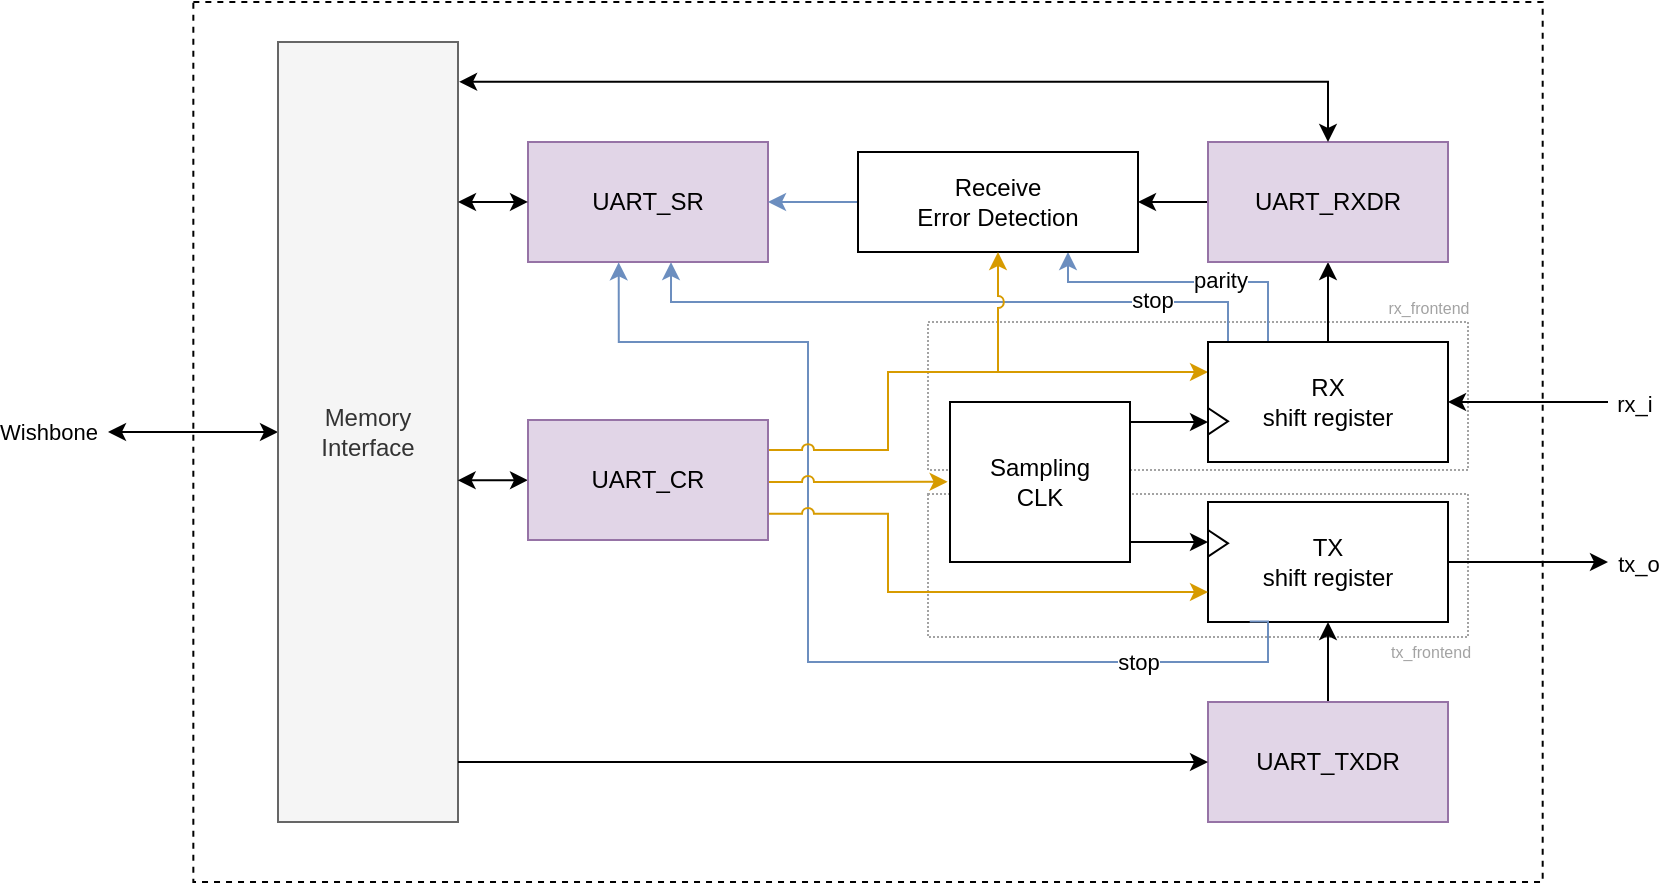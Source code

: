 <mxfile version="24.2.5" type="device">
  <diagram name="Page-1" id="rqeI4bz0073TpchQa5EF">
    <mxGraphModel dx="1561" dy="469" grid="1" gridSize="10" guides="1" tooltips="1" connect="1" arrows="1" fold="1" page="1" pageScale="1" pageWidth="827" pageHeight="1169" math="0" shadow="0">
      <root>
        <mxCell id="0" />
        <mxCell id="1" parent="0" />
        <mxCell id="nWX88Dg5WMm65u74RRdH-51" value="" style="rounded=0;whiteSpace=wrap;html=1;dashed=1;" parent="1" vertex="1">
          <mxGeometry x="-67.33" y="50" width="674.67" height="440" as="geometry" />
        </mxCell>
        <mxCell id="tIn1uJBaHPCbLikrv39R-3" value="" style="rounded=0;whiteSpace=wrap;html=1;dashed=1;dashPattern=1 1;fillColor=none;strokeColor=#A3A3A3;" vertex="1" parent="1">
          <mxGeometry x="300" y="210" width="270" height="74" as="geometry" />
        </mxCell>
        <mxCell id="tIn1uJBaHPCbLikrv39R-6" value="" style="rounded=0;whiteSpace=wrap;html=1;dashed=1;dashPattern=1 1;fillColor=none;strokeColor=#A3A3A3;" vertex="1" parent="1">
          <mxGeometry x="300" y="296" width="270" height="71.5" as="geometry" />
        </mxCell>
        <mxCell id="nWX88Dg5WMm65u74RRdH-9" style="edgeStyle=orthogonalEdgeStyle;rounded=0;orthogonalLoop=1;jettySize=auto;html=1;endArrow=none;endFill=0;startArrow=classic;startFill=1;" parent="1" source="nWX88Dg5WMm65u74RRdH-3" edge="1">
          <mxGeometry relative="1" as="geometry">
            <mxPoint x="640" y="250" as="targetPoint" />
          </mxGeometry>
        </mxCell>
        <mxCell id="nWX88Dg5WMm65u74RRdH-47" value="rx_i" style="edgeLabel;html=1;align=center;verticalAlign=middle;resizable=0;points=[];" parent="nWX88Dg5WMm65u74RRdH-9" vertex="1" connectable="0">
          <mxGeometry x="0.464" y="1" relative="1" as="geometry">
            <mxPoint x="34" y="1" as="offset" />
          </mxGeometry>
        </mxCell>
        <mxCell id="nWX88Dg5WMm65u74RRdH-10" style="edgeStyle=orthogonalEdgeStyle;rounded=0;orthogonalLoop=1;jettySize=auto;html=1;entryX=0.5;entryY=1;entryDx=0;entryDy=0;" parent="1" source="nWX88Dg5WMm65u74RRdH-3" target="nWX88Dg5WMm65u74RRdH-5" edge="1">
          <mxGeometry relative="1" as="geometry" />
        </mxCell>
        <mxCell id="nWX88Dg5WMm65u74RRdH-54" style="edgeStyle=orthogonalEdgeStyle;rounded=0;orthogonalLoop=1;jettySize=auto;html=1;exitX=0.25;exitY=0;exitDx=0;exitDy=0;entryX=0.596;entryY=1.001;entryDx=0;entryDy=0;entryPerimeter=0;fillColor=#dae8fc;strokeColor=#6c8ebf;" parent="1" source="nWX88Dg5WMm65u74RRdH-3" target="nWX88Dg5WMm65u74RRdH-13" edge="1">
          <mxGeometry relative="1" as="geometry">
            <Array as="points">
              <mxPoint x="450" y="220" />
              <mxPoint x="450" y="200" />
              <mxPoint x="172" y="200" />
            </Array>
          </mxGeometry>
        </mxCell>
        <mxCell id="nWX88Dg5WMm65u74RRdH-58" value="stop" style="edgeLabel;html=1;align=center;verticalAlign=middle;resizable=0;points=[];" parent="nWX88Dg5WMm65u74RRdH-54" vertex="1" connectable="0">
          <mxGeometry x="-0.642" y="-1" relative="1" as="geometry">
            <mxPoint x="-18" as="offset" />
          </mxGeometry>
        </mxCell>
        <mxCell id="nWX88Dg5WMm65u74RRdH-65" style="rounded=0;orthogonalLoop=1;jettySize=auto;html=1;exitX=0;exitY=0.25;exitDx=0;exitDy=0;startArrow=classic;startFill=1;endArrow=none;endFill=0;fillColor=#ffe6cc;strokeColor=#d79b00;" parent="1" edge="1">
          <mxGeometry relative="1" as="geometry">
            <mxPoint x="330" y="235" as="targetPoint" />
            <mxPoint x="440" y="235" as="sourcePoint" />
          </mxGeometry>
        </mxCell>
        <mxCell id="tIn1uJBaHPCbLikrv39R-1" style="edgeStyle=orthogonalEdgeStyle;rounded=0;orthogonalLoop=1;jettySize=auto;html=1;exitX=0.25;exitY=0;exitDx=0;exitDy=0;entryX=0.75;entryY=1;entryDx=0;entryDy=0;fillColor=#dae8fc;strokeColor=#6c8ebf;" edge="1" parent="1" source="nWX88Dg5WMm65u74RRdH-3" target="nWX88Dg5WMm65u74RRdH-15">
          <mxGeometry relative="1" as="geometry">
            <Array as="points">
              <mxPoint x="470" y="190" />
              <mxPoint x="370" y="190" />
            </Array>
          </mxGeometry>
        </mxCell>
        <mxCell id="tIn1uJBaHPCbLikrv39R-2" value="parity" style="edgeLabel;html=1;align=center;verticalAlign=middle;resizable=0;points=[];" vertex="1" connectable="0" parent="tIn1uJBaHPCbLikrv39R-1">
          <mxGeometry x="-0.385" relative="1" as="geometry">
            <mxPoint x="-10" y="-1" as="offset" />
          </mxGeometry>
        </mxCell>
        <mxCell id="nWX88Dg5WMm65u74RRdH-3" value="RX&lt;div&gt;shift register&lt;/div&gt;" style="rounded=0;whiteSpace=wrap;html=1;" parent="1" vertex="1">
          <mxGeometry x="440" y="220" width="120" height="60" as="geometry" />
        </mxCell>
        <mxCell id="nWX88Dg5WMm65u74RRdH-8" style="edgeStyle=orthogonalEdgeStyle;rounded=0;orthogonalLoop=1;jettySize=auto;html=1;" parent="1" source="nWX88Dg5WMm65u74RRdH-4" edge="1">
          <mxGeometry relative="1" as="geometry">
            <mxPoint x="640" y="330" as="targetPoint" />
          </mxGeometry>
        </mxCell>
        <mxCell id="nWX88Dg5WMm65u74RRdH-46" value="tx_o" style="edgeLabel;html=1;align=center;verticalAlign=middle;resizable=0;points=[];" parent="nWX88Dg5WMm65u74RRdH-8" vertex="1" connectable="0">
          <mxGeometry x="0.275" y="1" relative="1" as="geometry">
            <mxPoint x="44" y="1" as="offset" />
          </mxGeometry>
        </mxCell>
        <mxCell id="nWX88Dg5WMm65u74RRdH-4" value="TX&lt;div&gt;shift register&lt;/div&gt;" style="rounded=0;whiteSpace=wrap;html=1;" parent="1" vertex="1">
          <mxGeometry x="440" y="300" width="120" height="60" as="geometry" />
        </mxCell>
        <mxCell id="nWX88Dg5WMm65u74RRdH-16" style="rounded=0;orthogonalLoop=1;jettySize=auto;html=1;entryX=1;entryY=0.5;entryDx=0;entryDy=0;" parent="1" source="nWX88Dg5WMm65u74RRdH-5" target="nWX88Dg5WMm65u74RRdH-15" edge="1">
          <mxGeometry relative="1" as="geometry" />
        </mxCell>
        <mxCell id="nWX88Dg5WMm65u74RRdH-5" value="&lt;div&gt;UART_RXDR&lt;/div&gt;" style="rounded=0;whiteSpace=wrap;html=1;fillColor=#e1d5e7;strokeColor=#9673a6;" parent="1" vertex="1">
          <mxGeometry x="440" y="120" width="120" height="60" as="geometry" />
        </mxCell>
        <mxCell id="nWX88Dg5WMm65u74RRdH-11" style="edgeStyle=orthogonalEdgeStyle;rounded=0;orthogonalLoop=1;jettySize=auto;html=1;entryX=0.5;entryY=1;entryDx=0;entryDy=0;" parent="1" source="nWX88Dg5WMm65u74RRdH-6" target="nWX88Dg5WMm65u74RRdH-4" edge="1">
          <mxGeometry relative="1" as="geometry" />
        </mxCell>
        <mxCell id="nWX88Dg5WMm65u74RRdH-6" value="&lt;div&gt;UART_TXDR&lt;/div&gt;" style="rounded=0;whiteSpace=wrap;html=1;fillColor=#e1d5e7;strokeColor=#9673a6;" parent="1" vertex="1">
          <mxGeometry x="440" y="400" width="120" height="60" as="geometry" />
        </mxCell>
        <mxCell id="nWX88Dg5WMm65u74RRdH-13" value="&lt;div&gt;UART_SR&lt;/div&gt;" style="rounded=0;whiteSpace=wrap;html=1;fillColor=#e1d5e7;strokeColor=#9673a6;" parent="1" vertex="1">
          <mxGeometry x="100" y="120" width="120" height="60" as="geometry" />
        </mxCell>
        <mxCell id="nWX88Dg5WMm65u74RRdH-37" style="edgeStyle=orthogonalEdgeStyle;rounded=0;orthogonalLoop=1;jettySize=auto;html=1;entryX=1;entryY=0.5;entryDx=0;entryDy=0;startArrow=none;startFill=0;fillColor=#dae8fc;strokeColor=#6c8ebf;" parent="1" source="nWX88Dg5WMm65u74RRdH-15" target="nWX88Dg5WMm65u74RRdH-13" edge="1">
          <mxGeometry relative="1" as="geometry" />
        </mxCell>
        <mxCell id="nWX88Dg5WMm65u74RRdH-15" value="Receive&lt;div&gt;Error Detection&lt;/div&gt;" style="rounded=0;whiteSpace=wrap;html=1;" parent="1" vertex="1">
          <mxGeometry x="265" y="125" width="140" height="50" as="geometry" />
        </mxCell>
        <mxCell id="nWX88Dg5WMm65u74RRdH-21" value="Sampling&lt;div&gt;CLK&lt;/div&gt;" style="rounded=0;whiteSpace=wrap;html=1;" parent="1" vertex="1">
          <mxGeometry x="311" y="250" width="90" height="80" as="geometry" />
        </mxCell>
        <mxCell id="nWX88Dg5WMm65u74RRdH-26" style="edgeStyle=orthogonalEdgeStyle;rounded=0;orthogonalLoop=1;jettySize=auto;html=1;exitX=1;exitY=0.25;exitDx=0;exitDy=0;" parent="1" source="nWX88Dg5WMm65u74RRdH-21" edge="1">
          <mxGeometry relative="1" as="geometry">
            <mxPoint x="440" y="260" as="targetPoint" />
            <Array as="points">
              <mxPoint x="405" y="260" />
              <mxPoint x="440" y="260" />
            </Array>
          </mxGeometry>
        </mxCell>
        <mxCell id="nWX88Dg5WMm65u74RRdH-27" style="edgeStyle=orthogonalEdgeStyle;rounded=0;orthogonalLoop=1;jettySize=auto;html=1;exitX=1;exitY=0.75;exitDx=0;exitDy=0;" parent="1" source="nWX88Dg5WMm65u74RRdH-21" edge="1">
          <mxGeometry relative="1" as="geometry">
            <mxPoint x="440" y="320" as="targetPoint" />
            <Array as="points">
              <mxPoint x="405" y="320" />
              <mxPoint x="439" y="320" />
            </Array>
          </mxGeometry>
        </mxCell>
        <mxCell id="nWX88Dg5WMm65u74RRdH-48" style="edgeStyle=orthogonalEdgeStyle;rounded=0;orthogonalLoop=1;jettySize=auto;html=1;startArrow=classic;startFill=1;" parent="1" source="nWX88Dg5WMm65u74RRdH-29" edge="1">
          <mxGeometry relative="1" as="geometry">
            <mxPoint x="-110" y="265" as="targetPoint" />
          </mxGeometry>
        </mxCell>
        <mxCell id="nWX88Dg5WMm65u74RRdH-49" value="Wishbone" style="edgeLabel;html=1;align=center;verticalAlign=middle;resizable=0;points=[];" parent="nWX88Dg5WMm65u74RRdH-48" vertex="1" connectable="0">
          <mxGeometry x="0.458" y="1" relative="1" as="geometry">
            <mxPoint x="-53" y="-2" as="offset" />
          </mxGeometry>
        </mxCell>
        <mxCell id="nWX88Dg5WMm65u74RRdH-29" value="Memory&lt;div&gt;Interface&lt;/div&gt;" style="rounded=0;whiteSpace=wrap;html=1;fillColor=#f5f5f5;fontColor=#333333;strokeColor=#666666;" parent="1" vertex="1">
          <mxGeometry x="-25" y="70" width="90" height="390" as="geometry" />
        </mxCell>
        <mxCell id="nWX88Dg5WMm65u74RRdH-30" style="edgeStyle=orthogonalEdgeStyle;rounded=0;orthogonalLoop=1;jettySize=auto;html=1;entryX=1.006;entryY=0.051;entryDx=0;entryDy=0;entryPerimeter=0;startArrow=classic;startFill=1;" parent="1" source="nWX88Dg5WMm65u74RRdH-5" target="nWX88Dg5WMm65u74RRdH-29" edge="1">
          <mxGeometry relative="1" as="geometry">
            <Array as="points">
              <mxPoint x="500" y="90" />
            </Array>
          </mxGeometry>
        </mxCell>
        <mxCell id="nWX88Dg5WMm65u74RRdH-33" style="edgeStyle=orthogonalEdgeStyle;rounded=0;orthogonalLoop=1;jettySize=auto;html=1;startArrow=classic;startFill=1;endArrow=none;endFill=0;" parent="1" source="nWX88Dg5WMm65u74RRdH-6" edge="1">
          <mxGeometry relative="1" as="geometry">
            <mxPoint x="70" y="430" as="targetPoint" />
            <Array as="points">
              <mxPoint x="65" y="430" />
            </Array>
          </mxGeometry>
        </mxCell>
        <mxCell id="nWX88Dg5WMm65u74RRdH-34" value="" style="triangle;whiteSpace=wrap;html=1;" parent="1" vertex="1">
          <mxGeometry x="440" y="253" width="10" height="13.33" as="geometry" />
        </mxCell>
        <mxCell id="nWX88Dg5WMm65u74RRdH-35" value="" style="triangle;whiteSpace=wrap;html=1;" parent="1" vertex="1">
          <mxGeometry x="440" y="314" width="10" height="13.33" as="geometry" />
        </mxCell>
        <mxCell id="nWX88Dg5WMm65u74RRdH-38" style="rounded=0;orthogonalLoop=1;jettySize=auto;html=1;entryX=1;entryY=0.205;entryDx=0;entryDy=0;entryPerimeter=0;startArrow=classic;startFill=1;" parent="1" source="nWX88Dg5WMm65u74RRdH-13" target="nWX88Dg5WMm65u74RRdH-29" edge="1">
          <mxGeometry relative="1" as="geometry">
            <mxPoint x="70" y="150" as="targetPoint" />
          </mxGeometry>
        </mxCell>
        <mxCell id="nWX88Dg5WMm65u74RRdH-39" style="rounded=0;orthogonalLoop=1;jettySize=auto;html=1;entryX=0.998;entryY=0.562;entryDx=0;entryDy=0;entryPerimeter=0;startArrow=classic;startFill=1;" parent="1" source="nWX88Dg5WMm65u74RRdH-14" target="nWX88Dg5WMm65u74RRdH-29" edge="1">
          <mxGeometry relative="1" as="geometry" />
        </mxCell>
        <mxCell id="nWX88Dg5WMm65u74RRdH-55" style="edgeStyle=orthogonalEdgeStyle;rounded=0;orthogonalLoop=1;jettySize=auto;html=1;exitX=0.174;exitY=0.995;exitDx=0;exitDy=0;entryX=0.378;entryY=1.003;entryDx=0;entryDy=0;entryPerimeter=0;exitPerimeter=0;fillColor=#dae8fc;strokeColor=#6c8ebf;" parent="1" source="nWX88Dg5WMm65u74RRdH-4" target="nWX88Dg5WMm65u74RRdH-13" edge="1">
          <mxGeometry relative="1" as="geometry">
            <Array as="points">
              <mxPoint x="470" y="360" />
              <mxPoint x="470" y="380" />
              <mxPoint x="240" y="380" />
              <mxPoint x="240" y="220" />
              <mxPoint x="145" y="220" />
            </Array>
          </mxGeometry>
        </mxCell>
        <mxCell id="nWX88Dg5WMm65u74RRdH-59" value="stop" style="edgeLabel;html=1;align=center;verticalAlign=middle;resizable=0;points=[];" parent="nWX88Dg5WMm65u74RRdH-55" vertex="1" connectable="0">
          <mxGeometry x="-0.752" relative="1" as="geometry">
            <mxPoint x="-26" as="offset" />
          </mxGeometry>
        </mxCell>
        <mxCell id="nWX88Dg5WMm65u74RRdH-41" style="edgeStyle=orthogonalEdgeStyle;rounded=0;orthogonalLoop=1;jettySize=auto;html=1;exitX=1;exitY=0.25;exitDx=0;exitDy=0;entryX=0.5;entryY=1;entryDx=0;entryDy=0;jumpStyle=arc;fillColor=#ffe6cc;strokeColor=#d79b00;" parent="1" source="nWX88Dg5WMm65u74RRdH-14" target="nWX88Dg5WMm65u74RRdH-15" edge="1">
          <mxGeometry relative="1" as="geometry">
            <Array as="points">
              <mxPoint x="280" y="274" />
              <mxPoint x="280" y="235" />
              <mxPoint x="335" y="235" />
            </Array>
          </mxGeometry>
        </mxCell>
        <mxCell id="nWX88Dg5WMm65u74RRdH-36" style="rounded=0;orthogonalLoop=1;jettySize=auto;html=1;jumpStyle=arc;fillColor=#ffe6cc;strokeColor=#d79b00;exitX=1;exitY=0.5;exitDx=0;exitDy=0;entryX=0.559;entryY=0.543;entryDx=0;entryDy=0;entryPerimeter=0;" parent="1" edge="1">
          <mxGeometry relative="1" as="geometry">
            <mxPoint x="220" y="290" as="sourcePoint" />
            <mxPoint x="309.811" y="289.92" as="targetPoint" />
          </mxGeometry>
        </mxCell>
        <mxCell id="nWX88Dg5WMm65u74RRdH-42" style="edgeStyle=orthogonalEdgeStyle;rounded=0;orthogonalLoop=1;jettySize=auto;html=1;exitX=1;exitY=0.782;exitDx=0;exitDy=0;entryX=0;entryY=0.75;entryDx=0;entryDy=0;jumpStyle=arc;fillColor=#ffe6cc;strokeColor=#d79b00;exitPerimeter=0;" parent="1" source="nWX88Dg5WMm65u74RRdH-14" target="nWX88Dg5WMm65u74RRdH-4" edge="1">
          <mxGeometry relative="1" as="geometry">
            <Array as="points">
              <mxPoint x="280" y="306" />
              <mxPoint x="280" y="345" />
            </Array>
          </mxGeometry>
        </mxCell>
        <mxCell id="tIn1uJBaHPCbLikrv39R-7" value="rx_frontend" style="edgeLabel;html=1;align=center;verticalAlign=middle;resizable=0;points=[];fontColor=#A3A3A3;fontSize=8;" vertex="1" connectable="0" parent="1">
          <mxGeometry x="550.001" y="203" as="geometry" />
        </mxCell>
        <mxCell id="tIn1uJBaHPCbLikrv39R-8" value="tx_frontend" style="edgeLabel;html=1;align=center;verticalAlign=middle;resizable=0;points=[];fontColor=#A3A3A3;fontSize=8;" vertex="1" connectable="0" parent="1">
          <mxGeometry x="548.001" y="377" as="geometry">
            <mxPoint x="3" y="-2" as="offset" />
          </mxGeometry>
        </mxCell>
        <mxCell id="nWX88Dg5WMm65u74RRdH-14" value="&lt;div&gt;UART_CR&lt;/div&gt;" style="rounded=0;whiteSpace=wrap;html=1;fillColor=#e1d5e7;strokeColor=#9673a6;" parent="1" vertex="1">
          <mxGeometry x="100" y="259" width="120" height="60" as="geometry" />
        </mxCell>
      </root>
    </mxGraphModel>
  </diagram>
</mxfile>
